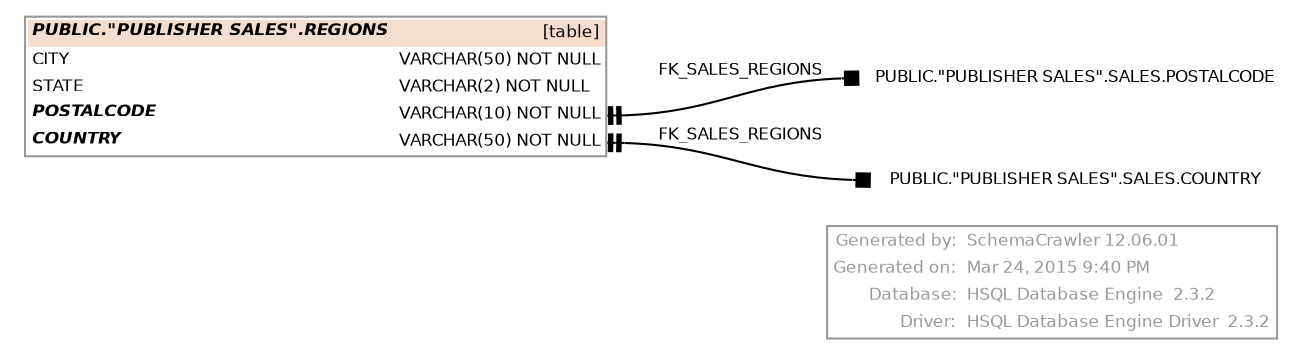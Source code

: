 digraph "SchemaCrawler_Diagram" {

  graph [
    nodesep="0.18"
    ranksep="0.46"
    rankdir="RL"
    fontname="Helvetica"
    fontsize="8"
  ];
  
  node [
    fontname="Helvetica"
    fontsize="8"
    shape="plaintext"
  ];
  
  edge [
    fontname="Helvetica"
    fontsize="8"  
    arrowsize="0.8"
  ];


  graph [fontcolor="#999999", 
    label=<
<table color="#999999" border="1" cellborder="0" cellspacing="0">
	<tr>
		<td align='right'>Generated by:</td>
		<td align='left'>SchemaCrawler 12.06.01</td>
	</tr>
	<tr>
		<td align='right'>Generated on:</td>
		<td align='left'>Mar 24, 2015 9:40 PM</td>
	</tr>
	<tr>
		<td align='right'>Database:</td>
		<td align='left'>HSQL Database Engine  2.3.2</td>
	</tr>
	<tr>
		<td align='right'>Driver:</td>
		<td align='left'>HSQL Database Engine Driver  2.3.2</td>
	</tr>
      </table>    >
    labeljust=r
    labelloc=b
  ];

  /* PUBLIC."PUBLISHER SALES".REGIONS -=-=-=-=-=-=-=-=-=-=-=-=-=- */
  "regions_ad084f57" [
    label=<
      <table border="1" cellborder="0" cellpadding="2" cellspacing="0" bgcolor="white" color="#999999">
	<tr>
		<td colspan='2' bgcolor='#F2DDCE' align='left'><b><i>PUBLIC."PUBLISHER SALES".REGIONS</i></b></td>
		<td bgcolor='#F2DDCE' align='right'>[table]</td>
	</tr>
	<tr>
		<td port='city_ad084f57.start' align='left'>CITY</td>
		<td align='left'> </td>
		<td port='city_ad084f57.end' align='left'>VARCHAR(50) NOT NULL</td>
	</tr>
	<tr>
		<td port='state_ad084f57.start' align='left'>STATE</td>
		<td align='left'> </td>
		<td port='state_ad084f57.end' align='left'>VARCHAR(2) NOT NULL</td>
	</tr>
	<tr>
		<td port='postalcode_ad084f57.start' align='left'><b><i>POSTALCODE</i></b></td>
		<td align='left'> </td>
		<td port='postalcode_ad084f57.end' align='left'>VARCHAR(10) NOT NULL</td>
	</tr>
	<tr>
		<td port='country_ad084f57.start' align='left'><b><i>COUNTRY</i></b></td>
		<td align='left'> </td>
		<td port='country_ad084f57.end' align='left'>VARCHAR(50) NOT NULL</td>
	</tr>
      </table>
    >
  ];

  "postalcode_ad084f57" [label=<PUBLIC."PUBLISHER SALES".SALES.POSTALCODE>];
  "postalcode_ad084f57":w -> "regions_ad084f57":"postalcode_ad084f57.end":e [label=<FK_SALES_REGIONS> style="solid" dir="both" arrowhead="teetee" arrowtail="box"];
  "country_ad084f57" [label=<PUBLIC."PUBLISHER SALES".SALES.COUNTRY>];
  "country_ad084f57":w -> "regions_ad084f57":"country_ad084f57.end":e [label=<FK_SALES_REGIONS> style="solid" dir="both" arrowhead="teetee" arrowtail="box"];


}
